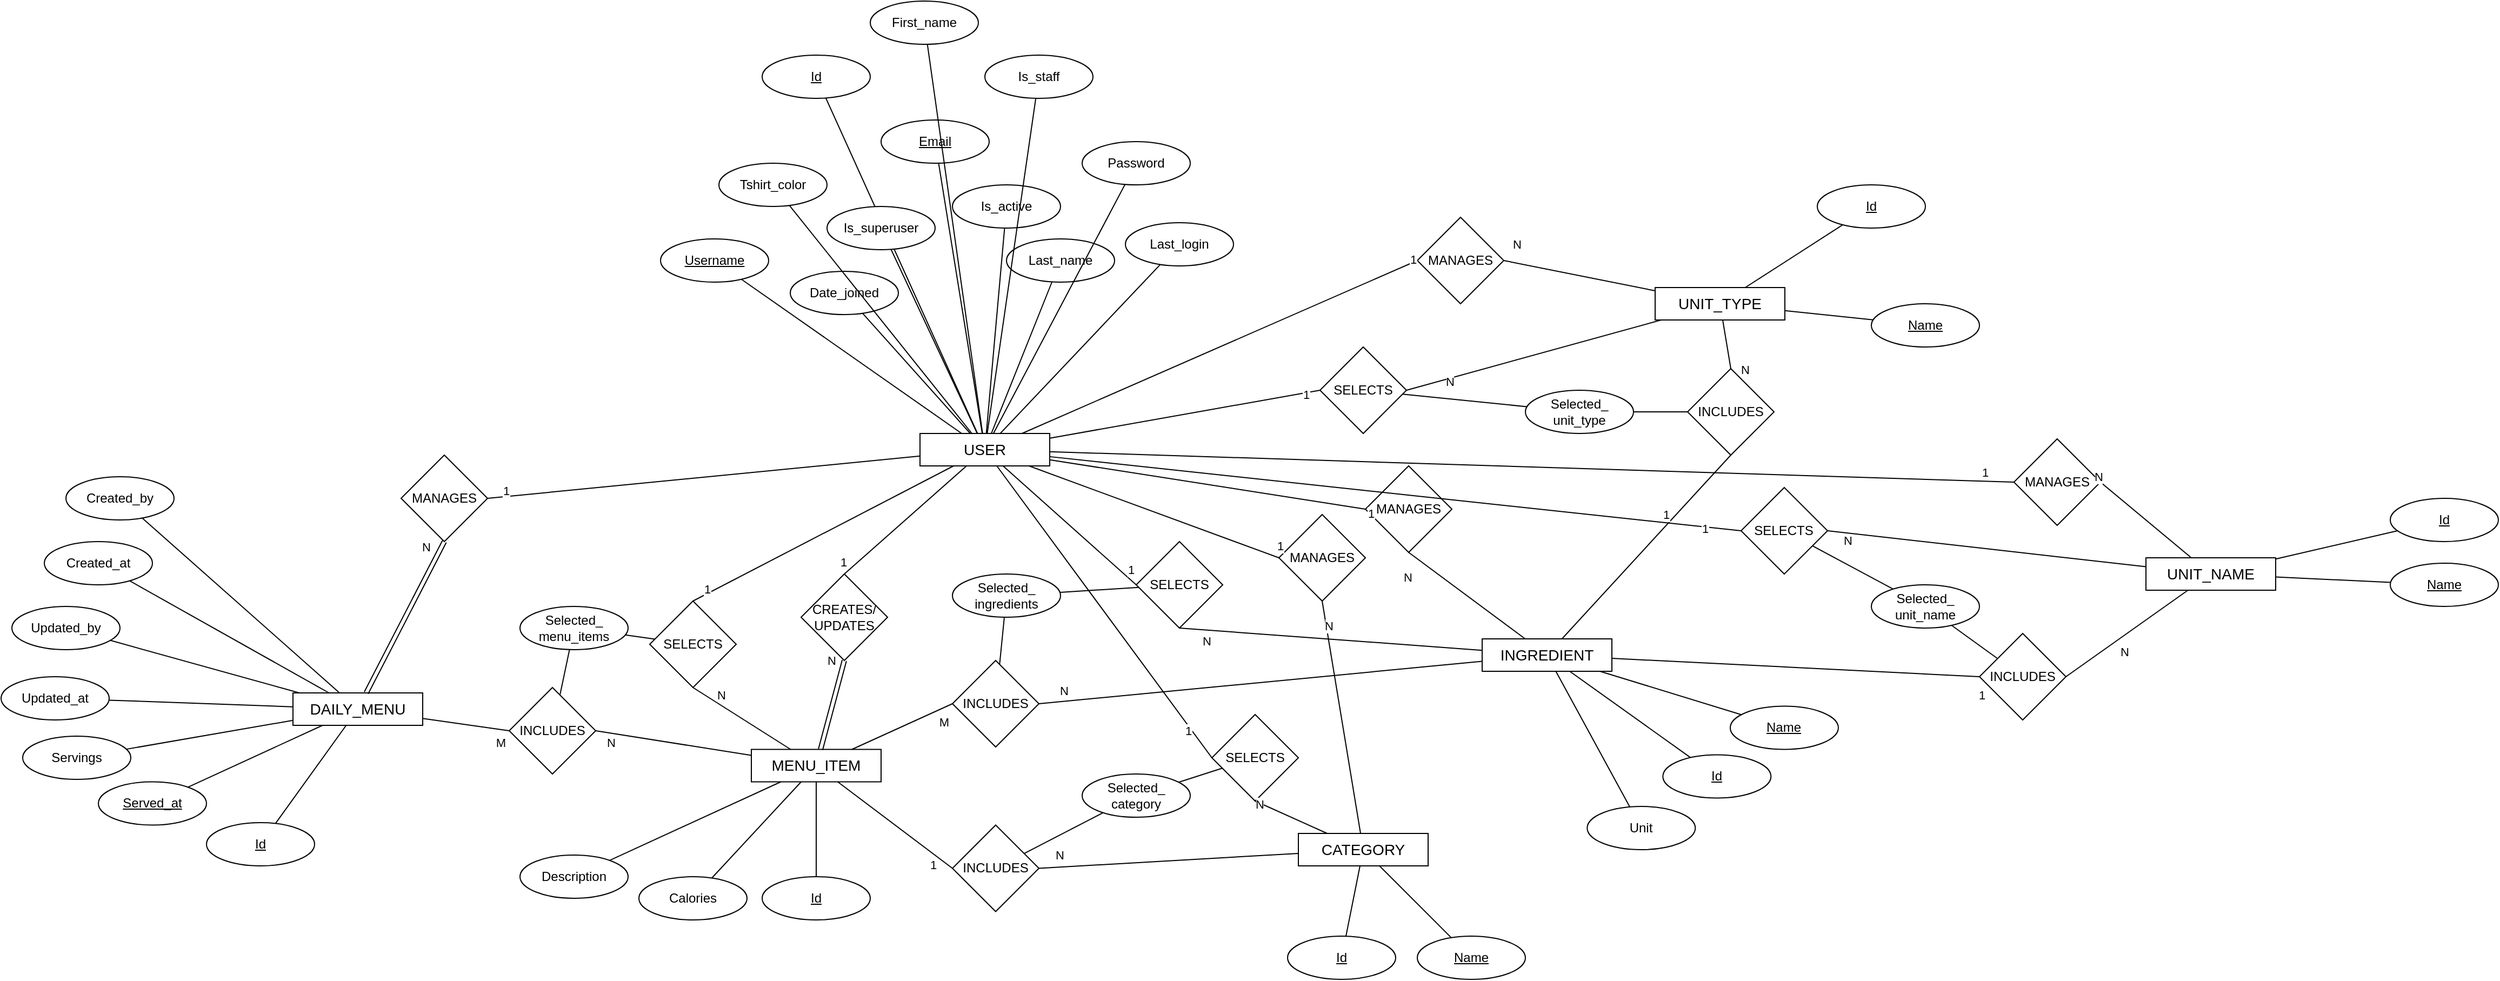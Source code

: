 <mxfile version="24.7.7">
  <diagram name="Sayfa -1" id="vkH85FuUOVafULKhIhEg">
    <mxGraphModel dx="1932" dy="1818" grid="1" gridSize="10" guides="1" tooltips="1" connect="1" arrows="1" fold="1" page="1" pageScale="1" pageWidth="827" pageHeight="1169" math="0" shadow="0">
      <root>
        <mxCell id="0" />
        <mxCell id="1" parent="0" />
        <mxCell id="K5wTqowA4LdvS_4ebITg-2" value="MENU_ITEM" style="rounded=0;whiteSpace=wrap;html=1;fontSize=14;" vertex="1" parent="1">
          <mxGeometry x="244" y="372.25" width="120" height="30" as="geometry" />
        </mxCell>
        <mxCell id="K5wTqowA4LdvS_4ebITg-4" value="DAILY_MENU" style="rounded=0;whiteSpace=wrap;html=1;fontSize=14;" vertex="1" parent="1">
          <mxGeometry x="-180" y="320" width="120" height="30" as="geometry" />
        </mxCell>
        <mxCell id="K5wTqowA4LdvS_4ebITg-7" value="USER" style="rounded=0;whiteSpace=wrap;html=1;fontSize=14;" vertex="1" parent="1">
          <mxGeometry x="400" y="80" width="120" height="30" as="geometry" />
        </mxCell>
        <mxCell id="K5wTqowA4LdvS_4ebITg-9" value="CATEGORY" style="rounded=0;whiteSpace=wrap;html=1;fontSize=14;" vertex="1" parent="1">
          <mxGeometry x="750" y="450" width="120" height="30" as="geometry" />
        </mxCell>
        <mxCell id="K5wTqowA4LdvS_4ebITg-11" value="INGREDIENT" style="rounded=0;whiteSpace=wrap;html=1;fontSize=14;" vertex="1" parent="1">
          <mxGeometry x="920" y="270" width="120" height="30" as="geometry" />
        </mxCell>
        <mxCell id="K5wTqowA4LdvS_4ebITg-13" value="&lt;u&gt;Id&lt;/u&gt;" style="ellipse;whiteSpace=wrap;html=1;" vertex="1" parent="1">
          <mxGeometry x="254" y="-270" width="100" height="40" as="geometry" />
        </mxCell>
        <mxCell id="K5wTqowA4LdvS_4ebITg-14" value="" style="endArrow=none;html=1;rounded=0;" edge="1" parent="1" source="K5wTqowA4LdvS_4ebITg-7" target="K5wTqowA4LdvS_4ebITg-13">
          <mxGeometry width="50" height="50" relative="1" as="geometry">
            <mxPoint x="530" y="60" as="sourcePoint" />
            <mxPoint x="580" y="10" as="targetPoint" />
          </mxGeometry>
        </mxCell>
        <mxCell id="K5wTqowA4LdvS_4ebITg-21" value="Is_active" style="ellipse;whiteSpace=wrap;html=1;" vertex="1" parent="1">
          <mxGeometry x="430" y="-150" width="100" height="40" as="geometry" />
        </mxCell>
        <mxCell id="K5wTqowA4LdvS_4ebITg-22" value="Is_superuser" style="ellipse;whiteSpace=wrap;html=1;" vertex="1" parent="1">
          <mxGeometry x="314" y="-130" width="100" height="40" as="geometry" />
        </mxCell>
        <mxCell id="K5wTqowA4LdvS_4ebITg-27" value="" style="endArrow=none;html=1;rounded=0;" edge="1" parent="1" source="K5wTqowA4LdvS_4ebITg-7" target="K5wTqowA4LdvS_4ebITg-19">
          <mxGeometry width="50" height="50" relative="1" as="geometry">
            <mxPoint x="590" y="80" as="sourcePoint" />
            <mxPoint x="520" y="40" as="targetPoint" />
          </mxGeometry>
        </mxCell>
        <mxCell id="K5wTqowA4LdvS_4ebITg-15" value="&lt;u&gt;Username&lt;/u&gt;" style="ellipse;whiteSpace=wrap;html=1;" vertex="1" parent="1">
          <mxGeometry x="160" y="-100" width="100" height="40" as="geometry" />
        </mxCell>
        <mxCell id="K5wTqowA4LdvS_4ebITg-16" value="&lt;u&gt;Email&lt;/u&gt;" style="ellipse;whiteSpace=wrap;html=1;" vertex="1" parent="1">
          <mxGeometry x="364" y="-210" width="100" height="40" as="geometry" />
        </mxCell>
        <mxCell id="K5wTqowA4LdvS_4ebITg-17" value="Password" style="ellipse;whiteSpace=wrap;html=1;" vertex="1" parent="1">
          <mxGeometry x="550" y="-190" width="100" height="40" as="geometry" />
        </mxCell>
        <mxCell id="K5wTqowA4LdvS_4ebITg-18" value="First_name" style="ellipse;whiteSpace=wrap;html=1;" vertex="1" parent="1">
          <mxGeometry x="354" y="-320" width="100" height="40" as="geometry" />
        </mxCell>
        <mxCell id="K5wTqowA4LdvS_4ebITg-19" value="Last_name" style="ellipse;whiteSpace=wrap;html=1;" vertex="1" parent="1">
          <mxGeometry x="480" y="-100" width="100" height="40" as="geometry" />
        </mxCell>
        <mxCell id="K5wTqowA4LdvS_4ebITg-20" value="Is_staff" style="ellipse;whiteSpace=wrap;html=1;" vertex="1" parent="1">
          <mxGeometry x="460" y="-270" width="100" height="40" as="geometry" />
        </mxCell>
        <mxCell id="K5wTqowA4LdvS_4ebITg-23" value="Last_login" style="ellipse;whiteSpace=wrap;html=1;" vertex="1" parent="1">
          <mxGeometry x="590" y="-115" width="100" height="40" as="geometry" />
        </mxCell>
        <mxCell id="K5wTqowA4LdvS_4ebITg-24" value="Date_joined" style="ellipse;whiteSpace=wrap;html=1;" vertex="1" parent="1">
          <mxGeometry x="280" y="-70" width="100" height="40" as="geometry" />
        </mxCell>
        <mxCell id="K5wTqowA4LdvS_4ebITg-25" value="Tshirt_color" style="ellipse;whiteSpace=wrap;html=1;" vertex="1" parent="1">
          <mxGeometry x="214" y="-170" width="100" height="40" as="geometry" />
        </mxCell>
        <mxCell id="K5wTqowA4LdvS_4ebITg-29" value="" style="endArrow=none;html=1;rounded=0;" edge="1" parent="1" source="K5wTqowA4LdvS_4ebITg-7" target="K5wTqowA4LdvS_4ebITg-18">
          <mxGeometry width="50" height="50" relative="1" as="geometry">
            <mxPoint x="460" y="80" as="sourcePoint" />
            <mxPoint x="330" y="30" as="targetPoint" />
          </mxGeometry>
        </mxCell>
        <mxCell id="K5wTqowA4LdvS_4ebITg-30" value="" style="endArrow=none;html=1;rounded=0;" edge="1" parent="1" source="K5wTqowA4LdvS_4ebITg-7" target="K5wTqowA4LdvS_4ebITg-24">
          <mxGeometry width="50" height="50" relative="1" as="geometry">
            <mxPoint x="530" y="60" as="sourcePoint" />
            <mxPoint x="410" y="-10" as="targetPoint" />
          </mxGeometry>
        </mxCell>
        <mxCell id="K5wTqowA4LdvS_4ebITg-31" value="" style="endArrow=none;html=1;rounded=0;" edge="1" parent="1" source="K5wTqowA4LdvS_4ebITg-7" target="K5wTqowA4LdvS_4ebITg-15">
          <mxGeometry width="50" height="50" relative="1" as="geometry">
            <mxPoint x="530" y="60" as="sourcePoint" />
            <mxPoint x="580" y="10" as="targetPoint" />
          </mxGeometry>
        </mxCell>
        <mxCell id="K5wTqowA4LdvS_4ebITg-32" value="" style="endArrow=none;html=1;rounded=0;" edge="1" parent="1" source="K5wTqowA4LdvS_4ebITg-7" target="K5wTqowA4LdvS_4ebITg-16">
          <mxGeometry width="50" height="50" relative="1" as="geometry">
            <mxPoint x="530" y="60" as="sourcePoint" />
            <mxPoint x="580" y="10" as="targetPoint" />
          </mxGeometry>
        </mxCell>
        <mxCell id="K5wTqowA4LdvS_4ebITg-33" value="" style="endArrow=none;html=1;rounded=0;" edge="1" parent="1" source="K5wTqowA4LdvS_4ebITg-7" target="K5wTqowA4LdvS_4ebITg-17">
          <mxGeometry width="50" height="50" relative="1" as="geometry">
            <mxPoint x="530" y="60" as="sourcePoint" />
            <mxPoint x="580" y="10" as="targetPoint" />
          </mxGeometry>
        </mxCell>
        <mxCell id="K5wTqowA4LdvS_4ebITg-34" value="" style="endArrow=none;html=1;rounded=0;" edge="1" parent="1" source="K5wTqowA4LdvS_4ebITg-7" target="K5wTqowA4LdvS_4ebITg-20">
          <mxGeometry width="50" height="50" relative="1" as="geometry">
            <mxPoint x="530" y="60" as="sourcePoint" />
            <mxPoint x="580" y="10" as="targetPoint" />
          </mxGeometry>
        </mxCell>
        <mxCell id="K5wTqowA4LdvS_4ebITg-35" value="" style="endArrow=none;html=1;rounded=0;" edge="1" parent="1" source="K5wTqowA4LdvS_4ebITg-7" target="K5wTqowA4LdvS_4ebITg-23">
          <mxGeometry width="50" height="50" relative="1" as="geometry">
            <mxPoint x="530" y="60" as="sourcePoint" />
            <mxPoint x="580" y="10" as="targetPoint" />
          </mxGeometry>
        </mxCell>
        <mxCell id="K5wTqowA4LdvS_4ebITg-36" value="" style="endArrow=none;html=1;rounded=0;" edge="1" parent="1" source="K5wTqowA4LdvS_4ebITg-7" target="K5wTqowA4LdvS_4ebITg-25">
          <mxGeometry width="50" height="50" relative="1" as="geometry">
            <mxPoint x="530" y="60" as="sourcePoint" />
            <mxPoint x="800" y="50" as="targetPoint" />
          </mxGeometry>
        </mxCell>
        <mxCell id="K5wTqowA4LdvS_4ebITg-37" value="" style="endArrow=none;html=1;rounded=0;" edge="1" parent="1" source="K5wTqowA4LdvS_4ebITg-7" target="K5wTqowA4LdvS_4ebITg-22">
          <mxGeometry width="50" height="50" relative="1" as="geometry">
            <mxPoint x="460" y="80" as="sourcePoint" />
            <mxPoint x="580" y="10" as="targetPoint" />
          </mxGeometry>
        </mxCell>
        <mxCell id="K5wTqowA4LdvS_4ebITg-38" value="" style="endArrow=none;html=1;rounded=0;" edge="1" parent="1" source="K5wTqowA4LdvS_4ebITg-21" target="K5wTqowA4LdvS_4ebITg-7">
          <mxGeometry width="50" height="50" relative="1" as="geometry">
            <mxPoint x="530" y="60" as="sourcePoint" />
            <mxPoint x="460" y="80" as="targetPoint" />
          </mxGeometry>
        </mxCell>
        <mxCell id="K5wTqowA4LdvS_4ebITg-48" value="&lt;u&gt;Id&lt;/u&gt;" style="ellipse;whiteSpace=wrap;html=1;" vertex="1" parent="1">
          <mxGeometry x="-260" y="440" width="100" height="40" as="geometry" />
        </mxCell>
        <mxCell id="K5wTqowA4LdvS_4ebITg-49" value="" style="endArrow=none;html=1;rounded=0;" edge="1" parent="1" source="K5wTqowA4LdvS_4ebITg-48" target="K5wTqowA4LdvS_4ebITg-4">
          <mxGeometry width="50" height="50" relative="1" as="geometry">
            <mxPoint x="100" y="190" as="sourcePoint" />
            <mxPoint x="150" y="140" as="targetPoint" />
          </mxGeometry>
        </mxCell>
        <mxCell id="K5wTqowA4LdvS_4ebITg-50" value="&lt;u&gt;Served_at&lt;/u&gt;" style="ellipse;whiteSpace=wrap;html=1;" vertex="1" parent="1">
          <mxGeometry x="-360" y="402.25" width="100" height="40" as="geometry" />
        </mxCell>
        <mxCell id="K5wTqowA4LdvS_4ebITg-51" value="Servings" style="ellipse;whiteSpace=wrap;html=1;" vertex="1" parent="1">
          <mxGeometry x="-430" y="360" width="100" height="40" as="geometry" />
        </mxCell>
        <mxCell id="K5wTqowA4LdvS_4ebITg-52" value="" style="endArrow=none;html=1;rounded=0;" edge="1" parent="1" source="K5wTqowA4LdvS_4ebITg-4" target="K5wTqowA4LdvS_4ebITg-51">
          <mxGeometry width="50" height="50" relative="1" as="geometry">
            <mxPoint x="-90" y="280" as="sourcePoint" />
            <mxPoint x="-40" y="230" as="targetPoint" />
          </mxGeometry>
        </mxCell>
        <mxCell id="K5wTqowA4LdvS_4ebITg-53" value="" style="endArrow=none;html=1;rounded=0;" edge="1" parent="1" source="K5wTqowA4LdvS_4ebITg-4" target="K5wTqowA4LdvS_4ebITg-50">
          <mxGeometry width="50" height="50" relative="1" as="geometry">
            <mxPoint x="-90" y="280" as="sourcePoint" />
            <mxPoint x="-40" y="230" as="targetPoint" />
          </mxGeometry>
        </mxCell>
        <mxCell id="K5wTqowA4LdvS_4ebITg-91" value="" style="endArrow=none;html=1;rounded=0;exitX=1;exitY=0.5;exitDx=0;exitDy=0;" edge="1" parent="1" source="K5wTqowA4LdvS_4ebITg-179" target="K5wTqowA4LdvS_4ebITg-87">
          <mxGeometry width="50" height="50" relative="1" as="geometry">
            <mxPoint x="1049.48" y="307.25" as="sourcePoint" />
            <mxPoint x="1399.48" y="-90" as="targetPoint" />
          </mxGeometry>
        </mxCell>
        <mxCell id="K5wTqowA4LdvS_4ebITg-92" value="N" style="edgeLabel;html=1;align=center;verticalAlign=middle;resizable=0;points=[];" vertex="1" connectable="0" parent="K5wTqowA4LdvS_4ebITg-91">
          <mxGeometry x="-0.684" relative="1" as="geometry">
            <mxPoint x="-10" y="-20" as="offset" />
          </mxGeometry>
        </mxCell>
        <mxCell id="K5wTqowA4LdvS_4ebITg-101" value="MANAGES" style="rhombus;whiteSpace=wrap;html=1;" vertex="1" parent="1">
          <mxGeometry x="-80" y="100" width="80" height="80" as="geometry" />
        </mxCell>
        <mxCell id="K5wTqowA4LdvS_4ebITg-102" value="" style="endArrow=none;html=1;rounded=0;exitX=1;exitY=0.5;exitDx=0;exitDy=0;" edge="1" parent="1" source="K5wTqowA4LdvS_4ebITg-101" target="K5wTqowA4LdvS_4ebITg-7">
          <mxGeometry width="50" height="50" relative="1" as="geometry">
            <mxPoint x="50" y="280" as="sourcePoint" />
            <mxPoint x="172" y="110" as="targetPoint" />
          </mxGeometry>
        </mxCell>
        <mxCell id="K5wTqowA4LdvS_4ebITg-103" value="1" style="edgeLabel;html=1;align=center;verticalAlign=middle;resizable=0;points=[];" vertex="1" connectable="0" parent="K5wTqowA4LdvS_4ebITg-102">
          <mxGeometry x="-0.87" relative="1" as="geometry">
            <mxPoint x="-9" y="-5" as="offset" />
          </mxGeometry>
        </mxCell>
        <mxCell id="K5wTqowA4LdvS_4ebITg-104" value="" style="endArrow=none;html=1;rounded=0;entryX=0.5;entryY=1;entryDx=0;entryDy=0;shape=link;" edge="1" parent="1" source="K5wTqowA4LdvS_4ebITg-4" target="K5wTqowA4LdvS_4ebITg-101">
          <mxGeometry width="50" height="50" relative="1" as="geometry">
            <mxPoint x="50" y="280" as="sourcePoint" />
            <mxPoint x="100" y="230" as="targetPoint" />
          </mxGeometry>
        </mxCell>
        <mxCell id="K5wTqowA4LdvS_4ebITg-105" value="N" style="edgeLabel;html=1;align=center;verticalAlign=middle;resizable=0;points=[];" vertex="1" connectable="0" parent="K5wTqowA4LdvS_4ebITg-104">
          <mxGeometry x="0.801" y="2" relative="1" as="geometry">
            <mxPoint x="-8" y="-8" as="offset" />
          </mxGeometry>
        </mxCell>
        <mxCell id="K5wTqowA4LdvS_4ebITg-106" value="SELECTS" style="rhombus;whiteSpace=wrap;html=1;" vertex="1" parent="1">
          <mxGeometry x="150" y="235" width="80" height="80" as="geometry" />
        </mxCell>
        <mxCell id="K5wTqowA4LdvS_4ebITg-107" value="" style="endArrow=none;html=1;rounded=0;" edge="1" parent="1" source="K5wTqowA4LdvS_4ebITg-108" target="K5wTqowA4LdvS_4ebITg-106">
          <mxGeometry width="50" height="50" relative="1" as="geometry">
            <mxPoint x="100" y="240" as="sourcePoint" />
            <mxPoint x="100" y="230" as="targetPoint" />
          </mxGeometry>
        </mxCell>
        <mxCell id="K5wTqowA4LdvS_4ebITg-108" value="Selected_&lt;div&gt;menu_items&lt;/div&gt;" style="ellipse;whiteSpace=wrap;html=1;" vertex="1" parent="1">
          <mxGeometry x="30" y="240" width="100" height="40" as="geometry" />
        </mxCell>
        <mxCell id="K5wTqowA4LdvS_4ebITg-109" value="" style="endArrow=none;html=1;rounded=0;entryX=0.5;entryY=0;entryDx=0;entryDy=0;" edge="1" parent="1" source="K5wTqowA4LdvS_4ebITg-7" target="K5wTqowA4LdvS_4ebITg-106">
          <mxGeometry width="50" height="50" relative="1" as="geometry">
            <mxPoint x="202.759" y="110" as="sourcePoint" />
            <mxPoint x="90" y="230" as="targetPoint" />
          </mxGeometry>
        </mxCell>
        <mxCell id="K5wTqowA4LdvS_4ebITg-110" value="1" style="edgeLabel;html=1;align=center;verticalAlign=middle;resizable=0;points=[];" vertex="1" connectable="0" parent="K5wTqowA4LdvS_4ebITg-109">
          <mxGeometry x="0.809" y="-1" relative="1" as="geometry">
            <mxPoint x="-10" y="2" as="offset" />
          </mxGeometry>
        </mxCell>
        <mxCell id="K5wTqowA4LdvS_4ebITg-113" value="" style="endArrow=none;html=1;rounded=0;entryX=0.5;entryY=1;entryDx=0;entryDy=0;" edge="1" parent="1" source="K5wTqowA4LdvS_4ebITg-2" target="K5wTqowA4LdvS_4ebITg-106">
          <mxGeometry width="50" height="50" relative="1" as="geometry">
            <mxPoint x="260" y="200" as="sourcePoint" />
            <mxPoint x="130" y="210" as="targetPoint" />
          </mxGeometry>
        </mxCell>
        <mxCell id="K5wTqowA4LdvS_4ebITg-129" value="N" style="edgeLabel;html=1;align=center;verticalAlign=middle;resizable=0;points=[];" vertex="1" connectable="0" parent="K5wTqowA4LdvS_4ebITg-113">
          <mxGeometry x="0.571" y="2" relative="1" as="geometry">
            <mxPoint x="7" y="-7" as="offset" />
          </mxGeometry>
        </mxCell>
        <mxCell id="K5wTqowA4LdvS_4ebITg-114" value="Created_by" style="ellipse;whiteSpace=wrap;html=1;" vertex="1" parent="1">
          <mxGeometry x="-390" y="120" width="100" height="40" as="geometry" />
        </mxCell>
        <mxCell id="K5wTqowA4LdvS_4ebITg-115" value="Updated_at" style="ellipse;whiteSpace=wrap;html=1;" vertex="1" parent="1">
          <mxGeometry x="-450" y="305" width="100" height="40" as="geometry" />
        </mxCell>
        <mxCell id="K5wTqowA4LdvS_4ebITg-116" value="Created_at" style="ellipse;whiteSpace=wrap;html=1;" vertex="1" parent="1">
          <mxGeometry x="-410" y="180" width="100" height="40" as="geometry" />
        </mxCell>
        <mxCell id="K5wTqowA4LdvS_4ebITg-117" value="Updated_by" style="ellipse;whiteSpace=wrap;html=1;" vertex="1" parent="1">
          <mxGeometry x="-440" y="240" width="100" height="40" as="geometry" />
        </mxCell>
        <mxCell id="K5wTqowA4LdvS_4ebITg-118" value="" style="endArrow=none;html=1;rounded=0;" edge="1" parent="1" source="K5wTqowA4LdvS_4ebITg-4" target="K5wTqowA4LdvS_4ebITg-114">
          <mxGeometry width="50" height="50" relative="1" as="geometry">
            <mxPoint x="70" y="250" as="sourcePoint" />
            <mxPoint x="120" y="200" as="targetPoint" />
          </mxGeometry>
        </mxCell>
        <mxCell id="K5wTqowA4LdvS_4ebITg-119" value="" style="endArrow=none;html=1;rounded=0;" edge="1" parent="1" source="K5wTqowA4LdvS_4ebITg-116" target="K5wTqowA4LdvS_4ebITg-4">
          <mxGeometry width="50" height="50" relative="1" as="geometry">
            <mxPoint x="70" y="250" as="sourcePoint" />
            <mxPoint x="120" y="200" as="targetPoint" />
          </mxGeometry>
        </mxCell>
        <mxCell id="K5wTqowA4LdvS_4ebITg-120" value="" style="endArrow=none;html=1;rounded=0;" edge="1" parent="1" source="K5wTqowA4LdvS_4ebITg-117" target="K5wTqowA4LdvS_4ebITg-4">
          <mxGeometry width="50" height="50" relative="1" as="geometry">
            <mxPoint x="70" y="250" as="sourcePoint" />
            <mxPoint x="120" y="200" as="targetPoint" />
          </mxGeometry>
        </mxCell>
        <mxCell id="K5wTqowA4LdvS_4ebITg-121" value="" style="endArrow=none;html=1;rounded=0;" edge="1" parent="1" source="K5wTqowA4LdvS_4ebITg-115" target="K5wTqowA4LdvS_4ebITg-4">
          <mxGeometry width="50" height="50" relative="1" as="geometry">
            <mxPoint x="70" y="250" as="sourcePoint" />
            <mxPoint x="120" y="200" as="targetPoint" />
          </mxGeometry>
        </mxCell>
        <mxCell id="K5wTqowA4LdvS_4ebITg-122" value="&lt;u&gt;Id&lt;/u&gt;" style="ellipse;whiteSpace=wrap;html=1;" vertex="1" parent="1">
          <mxGeometry x="254" y="490" width="100" height="40" as="geometry" />
        </mxCell>
        <mxCell id="K5wTqowA4LdvS_4ebITg-123" value="Calories" style="ellipse;whiteSpace=wrap;html=1;" vertex="1" parent="1">
          <mxGeometry x="140" y="490" width="100" height="40" as="geometry" />
        </mxCell>
        <mxCell id="K5wTqowA4LdvS_4ebITg-124" value="Description" style="ellipse;whiteSpace=wrap;html=1;" vertex="1" parent="1">
          <mxGeometry x="30" y="470" width="100" height="40" as="geometry" />
        </mxCell>
        <mxCell id="K5wTqowA4LdvS_4ebITg-125" value="" style="endArrow=none;html=1;rounded=0;" edge="1" parent="1" source="K5wTqowA4LdvS_4ebITg-2" target="K5wTqowA4LdvS_4ebITg-122">
          <mxGeometry width="50" height="50" relative="1" as="geometry">
            <mxPoint x="70" y="360" as="sourcePoint" />
            <mxPoint x="120" y="310" as="targetPoint" />
          </mxGeometry>
        </mxCell>
        <mxCell id="K5wTqowA4LdvS_4ebITg-126" value="" style="endArrow=none;html=1;rounded=0;" edge="1" parent="1" source="K5wTqowA4LdvS_4ebITg-123" target="K5wTqowA4LdvS_4ebITg-2">
          <mxGeometry width="50" height="50" relative="1" as="geometry">
            <mxPoint x="70" y="360" as="sourcePoint" />
            <mxPoint x="120" y="310" as="targetPoint" />
          </mxGeometry>
        </mxCell>
        <mxCell id="K5wTqowA4LdvS_4ebITg-127" value="" style="endArrow=none;html=1;rounded=0;" edge="1" parent="1" source="K5wTqowA4LdvS_4ebITg-124" target="K5wTqowA4LdvS_4ebITg-2">
          <mxGeometry width="50" height="50" relative="1" as="geometry">
            <mxPoint x="70" y="360" as="sourcePoint" />
            <mxPoint x="120" y="310" as="targetPoint" />
          </mxGeometry>
        </mxCell>
        <mxCell id="K5wTqowA4LdvS_4ebITg-130" value="MANAGES" style="rhombus;whiteSpace=wrap;html=1;" vertex="1" parent="1">
          <mxGeometry x="732" y="155.0" width="80" height="80" as="geometry" />
        </mxCell>
        <mxCell id="K5wTqowA4LdvS_4ebITg-131" value="" style="endArrow=none;html=1;rounded=0;exitX=0;exitY=0.5;exitDx=0;exitDy=0;" edge="1" parent="1" source="K5wTqowA4LdvS_4ebITg-130" target="K5wTqowA4LdvS_4ebITg-7">
          <mxGeometry width="50" height="50" relative="1" as="geometry">
            <mxPoint x="580" y="250" as="sourcePoint" />
            <mxPoint x="630" y="200" as="targetPoint" />
          </mxGeometry>
        </mxCell>
        <mxCell id="K5wTqowA4LdvS_4ebITg-132" value="1" style="edgeLabel;html=1;align=center;verticalAlign=middle;resizable=0;points=[];" vertex="1" connectable="0" parent="K5wTqowA4LdvS_4ebITg-131">
          <mxGeometry x="-0.749" relative="1" as="geometry">
            <mxPoint x="30" y="-1" as="offset" />
          </mxGeometry>
        </mxCell>
        <mxCell id="K5wTqowA4LdvS_4ebITg-133" value="" style="endArrow=none;html=1;rounded=0;entryX=0.5;entryY=1;entryDx=0;entryDy=0;" edge="1" parent="1" source="K5wTqowA4LdvS_4ebITg-9" target="K5wTqowA4LdvS_4ebITg-130">
          <mxGeometry width="50" height="50" relative="1" as="geometry">
            <mxPoint x="978" y="343.42" as="sourcePoint" />
            <mxPoint x="1028" y="293.42" as="targetPoint" />
          </mxGeometry>
        </mxCell>
        <mxCell id="K5wTqowA4LdvS_4ebITg-148" value="N" style="edgeLabel;html=1;align=center;verticalAlign=middle;resizable=0;points=[];" vertex="1" connectable="0" parent="K5wTqowA4LdvS_4ebITg-133">
          <mxGeometry x="0.71" y="-1" relative="1" as="geometry">
            <mxPoint y="-8" as="offset" />
          </mxGeometry>
        </mxCell>
        <mxCell id="K5wTqowA4LdvS_4ebITg-134" value="&lt;u&gt;Name&lt;/u&gt;" style="ellipse;whiteSpace=wrap;html=1;" vertex="1" parent="1">
          <mxGeometry x="860" y="545" width="100" height="40" as="geometry" />
        </mxCell>
        <mxCell id="K5wTqowA4LdvS_4ebITg-136" value="&lt;u&gt;Id&lt;/u&gt;" style="ellipse;whiteSpace=wrap;html=1;" vertex="1" parent="1">
          <mxGeometry x="740" y="545" width="100" height="40" as="geometry" />
        </mxCell>
        <mxCell id="K5wTqowA4LdvS_4ebITg-137" value="" style="endArrow=none;html=1;rounded=0;" edge="1" parent="1" source="K5wTqowA4LdvS_4ebITg-9" target="K5wTqowA4LdvS_4ebITg-134">
          <mxGeometry width="50" height="50" relative="1" as="geometry">
            <mxPoint x="1158" y="273.42" as="sourcePoint" />
            <mxPoint x="1208" y="223.42" as="targetPoint" />
          </mxGeometry>
        </mxCell>
        <mxCell id="K5wTqowA4LdvS_4ebITg-138" value="" style="endArrow=none;html=1;rounded=0;" edge="1" parent="1" source="K5wTqowA4LdvS_4ebITg-9" target="K5wTqowA4LdvS_4ebITg-136">
          <mxGeometry width="50" height="50" relative="1" as="geometry">
            <mxPoint x="1110" y="323.42" as="sourcePoint" />
            <mxPoint x="1205" y="278.42" as="targetPoint" />
          </mxGeometry>
        </mxCell>
        <mxCell id="K5wTqowA4LdvS_4ebITg-139" value="&lt;u&gt;Name&lt;/u&gt;" style="ellipse;whiteSpace=wrap;html=1;" vertex="1" parent="1">
          <mxGeometry x="1280" y="-40" width="100" height="40" as="geometry" />
        </mxCell>
        <mxCell id="K5wTqowA4LdvS_4ebITg-140" value="&lt;u&gt;Id&lt;/u&gt;" style="ellipse;whiteSpace=wrap;html=1;" vertex="1" parent="1">
          <mxGeometry x="1230" y="-150" width="100" height="40" as="geometry" />
        </mxCell>
        <mxCell id="K5wTqowA4LdvS_4ebITg-141" value="" style="endArrow=none;html=1;rounded=0;" edge="1" parent="1" source="K5wTqowA4LdvS_4ebITg-87" target="K5wTqowA4LdvS_4ebITg-139">
          <mxGeometry width="50" height="50" relative="1" as="geometry">
            <mxPoint x="1049.48" y="200" as="sourcePoint" />
            <mxPoint x="1099.48" y="150" as="targetPoint" />
          </mxGeometry>
        </mxCell>
        <mxCell id="K5wTqowA4LdvS_4ebITg-142" value="" style="endArrow=none;html=1;rounded=0;" edge="1" parent="1" source="K5wTqowA4LdvS_4ebITg-87" target="K5wTqowA4LdvS_4ebITg-140">
          <mxGeometry width="50" height="50" relative="1" as="geometry">
            <mxPoint x="1237.48" y="280" as="sourcePoint" />
            <mxPoint x="1307.48" y="245" as="targetPoint" />
          </mxGeometry>
        </mxCell>
        <mxCell id="K5wTqowA4LdvS_4ebITg-143" value="MANAGES" style="rhombus;whiteSpace=wrap;html=1;" vertex="1" parent="1">
          <mxGeometry x="812" y="110" width="80" height="80" as="geometry" />
        </mxCell>
        <mxCell id="K5wTqowA4LdvS_4ebITg-144" value="" style="endArrow=none;html=1;rounded=0;exitX=0;exitY=0.5;exitDx=0;exitDy=0;" edge="1" parent="1" source="K5wTqowA4LdvS_4ebITg-143" target="K5wTqowA4LdvS_4ebITg-7">
          <mxGeometry width="50" height="50" relative="1" as="geometry">
            <mxPoint x="527" y="320" as="sourcePoint" />
            <mxPoint x="467" y="180" as="targetPoint" />
          </mxGeometry>
        </mxCell>
        <mxCell id="K5wTqowA4LdvS_4ebITg-145" value="1" style="edgeLabel;html=1;align=center;verticalAlign=middle;resizable=0;points=[];" vertex="1" connectable="0" parent="K5wTqowA4LdvS_4ebITg-144">
          <mxGeometry x="-0.749" relative="1" as="geometry">
            <mxPoint x="41" y="9" as="offset" />
          </mxGeometry>
        </mxCell>
        <mxCell id="K5wTqowA4LdvS_4ebITg-146" value="" style="endArrow=none;html=1;rounded=0;entryX=0.5;entryY=1;entryDx=0;entryDy=0;" edge="1" parent="1" target="K5wTqowA4LdvS_4ebITg-143" source="K5wTqowA4LdvS_4ebITg-11">
          <mxGeometry width="50" height="50" relative="1" as="geometry">
            <mxPoint x="853" y="270" as="sourcePoint" />
            <mxPoint x="857" y="250" as="targetPoint" />
          </mxGeometry>
        </mxCell>
        <mxCell id="K5wTqowA4LdvS_4ebITg-149" value="N" style="edgeLabel;html=1;align=center;verticalAlign=middle;resizable=0;points=[];" vertex="1" connectable="0" parent="K5wTqowA4LdvS_4ebITg-146">
          <mxGeometry x="0.751" y="-4" relative="1" as="geometry">
            <mxPoint x="-17" y="16" as="offset" />
          </mxGeometry>
        </mxCell>
        <mxCell id="K5wTqowA4LdvS_4ebITg-150" value="CREATES/&lt;div&gt;UPDATES&lt;/div&gt;" style="rhombus;whiteSpace=wrap;html=1;" vertex="1" parent="1">
          <mxGeometry x="290" y="210" width="80" height="80" as="geometry" />
        </mxCell>
        <mxCell id="K5wTqowA4LdvS_4ebITg-151" value="" style="endArrow=none;html=1;rounded=0;exitX=0.5;exitY=0;exitDx=0;exitDy=0;" edge="1" parent="1" source="K5wTqowA4LdvS_4ebITg-150" target="K5wTqowA4LdvS_4ebITg-7">
          <mxGeometry width="50" height="50" relative="1" as="geometry">
            <mxPoint x="652.5" y="385" as="sourcePoint" />
            <mxPoint x="774.5" y="215" as="targetPoint" />
          </mxGeometry>
        </mxCell>
        <mxCell id="K5wTqowA4LdvS_4ebITg-152" value="1" style="edgeLabel;html=1;align=center;verticalAlign=middle;resizable=0;points=[];" vertex="1" connectable="0" parent="K5wTqowA4LdvS_4ebITg-151">
          <mxGeometry x="-0.87" relative="1" as="geometry">
            <mxPoint x="-9" y="-5" as="offset" />
          </mxGeometry>
        </mxCell>
        <mxCell id="K5wTqowA4LdvS_4ebITg-153" value="" style="endArrow=none;html=1;rounded=0;entryX=0.5;entryY=1;entryDx=0;entryDy=0;shape=link;" edge="1" parent="1" target="K5wTqowA4LdvS_4ebITg-150" source="K5wTqowA4LdvS_4ebITg-2">
          <mxGeometry width="50" height="50" relative="1" as="geometry">
            <mxPoint x="494.5" y="425" as="sourcePoint" />
            <mxPoint x="702.5" y="335" as="targetPoint" />
          </mxGeometry>
        </mxCell>
        <mxCell id="K5wTqowA4LdvS_4ebITg-154" value="N" style="edgeLabel;html=1;align=center;verticalAlign=middle;resizable=0;points=[];" vertex="1" connectable="0" parent="K5wTqowA4LdvS_4ebITg-153">
          <mxGeometry x="0.801" y="2" relative="1" as="geometry">
            <mxPoint x="-8" y="-8" as="offset" />
          </mxGeometry>
        </mxCell>
        <mxCell id="K5wTqowA4LdvS_4ebITg-155" value="SELECTS" style="rhombus;whiteSpace=wrap;html=1;" vertex="1" parent="1">
          <mxGeometry x="670" y="340" width="80" height="80" as="geometry" />
        </mxCell>
        <mxCell id="K5wTqowA4LdvS_4ebITg-156" value="" style="endArrow=none;html=1;rounded=0;" edge="1" parent="1" source="K5wTqowA4LdvS_4ebITg-157" target="K5wTqowA4LdvS_4ebITg-155">
          <mxGeometry width="50" height="50" relative="1" as="geometry">
            <mxPoint x="702.5" y="345" as="sourcePoint" />
            <mxPoint x="702.5" y="335" as="targetPoint" />
          </mxGeometry>
        </mxCell>
        <mxCell id="K5wTqowA4LdvS_4ebITg-157" value="Selected_&lt;div&gt;category&lt;/div&gt;" style="ellipse;whiteSpace=wrap;html=1;" vertex="1" parent="1">
          <mxGeometry x="550" y="395" width="100" height="40" as="geometry" />
        </mxCell>
        <mxCell id="K5wTqowA4LdvS_4ebITg-158" value="" style="endArrow=none;html=1;rounded=0;entryX=0.5;entryY=1;entryDx=0;entryDy=0;" edge="1" parent="1" target="K5wTqowA4LdvS_4ebITg-155" source="K5wTqowA4LdvS_4ebITg-9">
          <mxGeometry width="50" height="50" relative="1" as="geometry">
            <mxPoint x="670" y="270" as="sourcePoint" />
            <mxPoint x="692.5" y="335" as="targetPoint" />
          </mxGeometry>
        </mxCell>
        <mxCell id="K5wTqowA4LdvS_4ebITg-188" value="&lt;div&gt;N&lt;br&gt;&lt;/div&gt;" style="edgeLabel;html=1;align=center;verticalAlign=middle;resizable=0;points=[];" vertex="1" connectable="0" parent="K5wTqowA4LdvS_4ebITg-158">
          <mxGeometry x="0.876" y="2" relative="1" as="geometry">
            <mxPoint y="-1" as="offset" />
          </mxGeometry>
        </mxCell>
        <mxCell id="K5wTqowA4LdvS_4ebITg-162" value="" style="endArrow=none;html=1;rounded=0;exitX=0;exitY=0.5;exitDx=0;exitDy=0;" edge="1" parent="1" source="K5wTqowA4LdvS_4ebITg-155" target="K5wTqowA4LdvS_4ebITg-7">
          <mxGeometry width="50" height="50" relative="1" as="geometry">
            <mxPoint x="470" y="270" as="sourcePoint" />
            <mxPoint x="520" y="220" as="targetPoint" />
          </mxGeometry>
        </mxCell>
        <mxCell id="K5wTqowA4LdvS_4ebITg-163" value="1" style="edgeLabel;html=1;align=center;verticalAlign=middle;resizable=0;points=[];" vertex="1" connectable="0" parent="K5wTqowA4LdvS_4ebITg-162">
          <mxGeometry x="-0.8" y="3" relative="1" as="geometry">
            <mxPoint as="offset" />
          </mxGeometry>
        </mxCell>
        <mxCell id="K5wTqowA4LdvS_4ebITg-164" value="&lt;u&gt;Name&lt;/u&gt;" style="ellipse;whiteSpace=wrap;html=1;" vertex="1" parent="1">
          <mxGeometry x="1149.48" y="332.25" width="100" height="40" as="geometry" />
        </mxCell>
        <mxCell id="K5wTqowA4LdvS_4ebITg-165" value="&lt;u&gt;Id&lt;/u&gt;" style="ellipse;whiteSpace=wrap;html=1;" vertex="1" parent="1">
          <mxGeometry x="1087.16" y="377.25" width="100" height="40" as="geometry" />
        </mxCell>
        <mxCell id="K5wTqowA4LdvS_4ebITg-166" value="Unit" style="ellipse;whiteSpace=wrap;html=1;" vertex="1" parent="1">
          <mxGeometry x="1017.16" y="425" width="100" height="40" as="geometry" />
        </mxCell>
        <mxCell id="K5wTqowA4LdvS_4ebITg-167" value="" style="endArrow=none;html=1;rounded=0;" edge="1" parent="1" source="K5wTqowA4LdvS_4ebITg-164" target="K5wTqowA4LdvS_4ebITg-11">
          <mxGeometry width="50" height="50" relative="1" as="geometry">
            <mxPoint x="587.16" y="355" as="sourcePoint" />
            <mxPoint x="1037.16" y="332.5" as="targetPoint" />
          </mxGeometry>
        </mxCell>
        <mxCell id="K5wTqowA4LdvS_4ebITg-168" value="" style="endArrow=none;html=1;rounded=0;" edge="1" parent="1" source="K5wTqowA4LdvS_4ebITg-165" target="K5wTqowA4LdvS_4ebITg-11">
          <mxGeometry width="50" height="50" relative="1" as="geometry">
            <mxPoint x="1108.16" y="299" as="sourcePoint" />
            <mxPoint x="1012.848" y="345" as="targetPoint" />
          </mxGeometry>
        </mxCell>
        <mxCell id="K5wTqowA4LdvS_4ebITg-169" value="" style="endArrow=none;html=1;rounded=0;fontStyle=1" edge="1" parent="1" source="K5wTqowA4LdvS_4ebITg-166" target="K5wTqowA4LdvS_4ebITg-11">
          <mxGeometry width="50" height="50" relative="1" as="geometry">
            <mxPoint x="1121" y="264" as="sourcePoint" />
            <mxPoint x="1047" y="295" as="targetPoint" />
          </mxGeometry>
        </mxCell>
        <mxCell id="K5wTqowA4LdvS_4ebITg-87" value="UNIT_TYPE" style="rounded=0;whiteSpace=wrap;html=1;fontSize=14;" vertex="1" parent="1">
          <mxGeometry x="1080" y="-55" width="120" height="30" as="geometry" />
        </mxCell>
        <mxCell id="K5wTqowA4LdvS_4ebITg-170" value="INCLUDES" style="rhombus;whiteSpace=wrap;html=1;" vertex="1" parent="1">
          <mxGeometry x="20" y="315" width="80" height="80" as="geometry" />
        </mxCell>
        <mxCell id="K5wTqowA4LdvS_4ebITg-171" value="" style="endArrow=none;html=1;rounded=0;entryX=0;entryY=0.5;entryDx=0;entryDy=0;" edge="1" parent="1" source="K5wTqowA4LdvS_4ebITg-4" target="K5wTqowA4LdvS_4ebITg-170">
          <mxGeometry width="50" height="50" relative="1" as="geometry">
            <mxPoint x="300" y="420" as="sourcePoint" />
            <mxPoint x="350" y="370" as="targetPoint" />
          </mxGeometry>
        </mxCell>
        <mxCell id="K5wTqowA4LdvS_4ebITg-172" value="M" style="edgeLabel;html=1;align=center;verticalAlign=middle;resizable=0;points=[];" vertex="1" connectable="0" parent="K5wTqowA4LdvS_4ebITg-171">
          <mxGeometry x="0.804" y="-2" relative="1" as="geometry">
            <mxPoint y="10" as="offset" />
          </mxGeometry>
        </mxCell>
        <mxCell id="K5wTqowA4LdvS_4ebITg-173" value="" style="endArrow=none;html=1;rounded=0;exitX=1;exitY=0.5;exitDx=0;exitDy=0;" edge="1" parent="1" source="K5wTqowA4LdvS_4ebITg-170" target="K5wTqowA4LdvS_4ebITg-2">
          <mxGeometry width="50" height="50" relative="1" as="geometry">
            <mxPoint x="180" y="360" as="sourcePoint" />
            <mxPoint x="230" y="310" as="targetPoint" />
          </mxGeometry>
        </mxCell>
        <mxCell id="K5wTqowA4LdvS_4ebITg-174" value="N" style="edgeLabel;html=1;align=center;verticalAlign=middle;resizable=0;points=[];" vertex="1" connectable="0" parent="K5wTqowA4LdvS_4ebITg-173">
          <mxGeometry x="-0.818" y="1" relative="1" as="geometry">
            <mxPoint y="10" as="offset" />
          </mxGeometry>
        </mxCell>
        <mxCell id="K5wTqowA4LdvS_4ebITg-175" value="" style="endArrow=none;html=1;rounded=0;" edge="1" parent="1" source="K5wTqowA4LdvS_4ebITg-170" target="K5wTqowA4LdvS_4ebITg-108">
          <mxGeometry width="50" height="50" relative="1" as="geometry">
            <mxPoint x="240" y="370" as="sourcePoint" />
            <mxPoint x="290" y="320" as="targetPoint" />
          </mxGeometry>
        </mxCell>
        <mxCell id="K5wTqowA4LdvS_4ebITg-177" value="" style="endArrow=none;html=1;rounded=0;entryX=0;entryY=0.5;entryDx=0;entryDy=0;" edge="1" parent="1" source="K5wTqowA4LdvS_4ebITg-2" target="K5wTqowA4LdvS_4ebITg-200">
          <mxGeometry width="50" height="50" relative="1" as="geometry">
            <mxPoint x="400" y="400" as="sourcePoint" />
            <mxPoint x="510" y="470" as="targetPoint" />
          </mxGeometry>
        </mxCell>
        <mxCell id="K5wTqowA4LdvS_4ebITg-203" value="1" style="edgeLabel;html=1;align=center;verticalAlign=middle;resizable=0;points=[];" vertex="1" connectable="0" parent="K5wTqowA4LdvS_4ebITg-177">
          <mxGeometry x="0.649" y="-1" relative="1" as="geometry">
            <mxPoint x="1" y="10" as="offset" />
          </mxGeometry>
        </mxCell>
        <mxCell id="K5wTqowA4LdvS_4ebITg-179" value="MANAGES" style="rhombus;whiteSpace=wrap;html=1;" vertex="1" parent="1">
          <mxGeometry x="860" y="-120" width="80" height="80" as="geometry" />
        </mxCell>
        <mxCell id="K5wTqowA4LdvS_4ebITg-181" value="" style="endArrow=none;html=1;rounded=0;entryX=0;entryY=0.5;entryDx=0;entryDy=0;" edge="1" parent="1" source="K5wTqowA4LdvS_4ebITg-7" target="K5wTqowA4LdvS_4ebITg-179">
          <mxGeometry width="50" height="50" relative="1" as="geometry">
            <mxPoint x="740" y="230" as="sourcePoint" />
            <mxPoint x="790" y="180" as="targetPoint" />
          </mxGeometry>
        </mxCell>
        <mxCell id="K5wTqowA4LdvS_4ebITg-182" value="1" style="edgeLabel;html=1;align=center;verticalAlign=middle;resizable=0;points=[];" vertex="1" connectable="0" parent="K5wTqowA4LdvS_4ebITg-181">
          <mxGeometry x="0.918" y="-2" relative="1" as="geometry">
            <mxPoint x="10" y="-10" as="offset" />
          </mxGeometry>
        </mxCell>
        <mxCell id="K5wTqowA4LdvS_4ebITg-183" value="INCLUDES" style="rhombus;whiteSpace=wrap;html=1;" vertex="1" parent="1">
          <mxGeometry x="1110" y="20" width="80" height="80" as="geometry" />
        </mxCell>
        <mxCell id="K5wTqowA4LdvS_4ebITg-184" value="" style="endArrow=none;html=1;rounded=0;exitX=0.5;exitY=1;exitDx=0;exitDy=0;" edge="1" parent="1" source="K5wTqowA4LdvS_4ebITg-183" target="K5wTqowA4LdvS_4ebITg-11">
          <mxGeometry width="50" height="50" relative="1" as="geometry">
            <mxPoint x="870" y="230" as="sourcePoint" />
            <mxPoint x="920" y="180" as="targetPoint" />
          </mxGeometry>
        </mxCell>
        <mxCell id="K5wTqowA4LdvS_4ebITg-187" value="1" style="edgeLabel;html=1;align=center;verticalAlign=middle;resizable=0;points=[];" vertex="1" connectable="0" parent="K5wTqowA4LdvS_4ebITg-184">
          <mxGeometry x="-0.482" y="1" relative="1" as="geometry">
            <mxPoint x="-20" y="10" as="offset" />
          </mxGeometry>
        </mxCell>
        <mxCell id="K5wTqowA4LdvS_4ebITg-185" value="" style="endArrow=none;html=1;rounded=0;entryX=0.5;entryY=0;entryDx=0;entryDy=0;" edge="1" parent="1" source="K5wTqowA4LdvS_4ebITg-87" target="K5wTqowA4LdvS_4ebITg-183">
          <mxGeometry width="50" height="50" relative="1" as="geometry">
            <mxPoint x="919.48" y="100" as="sourcePoint" />
            <mxPoint x="969.48" y="50" as="targetPoint" />
          </mxGeometry>
        </mxCell>
        <mxCell id="K5wTqowA4LdvS_4ebITg-186" value="N" style="edgeLabel;html=1;align=center;verticalAlign=middle;resizable=0;points=[];" vertex="1" connectable="0" parent="K5wTqowA4LdvS_4ebITg-185">
          <mxGeometry x="0.621" y="3" relative="1" as="geometry">
            <mxPoint x="11" y="10" as="offset" />
          </mxGeometry>
        </mxCell>
        <mxCell id="K5wTqowA4LdvS_4ebITg-189" value="SELECTS" style="rhombus;whiteSpace=wrap;html=1;" vertex="1" parent="1">
          <mxGeometry x="770" width="80" height="80" as="geometry" />
        </mxCell>
        <mxCell id="K5wTqowA4LdvS_4ebITg-190" value="" style="endArrow=none;html=1;rounded=0;" edge="1" parent="1" source="K5wTqowA4LdvS_4ebITg-191" target="K5wTqowA4LdvS_4ebITg-189">
          <mxGeometry width="50" height="50" relative="1" as="geometry">
            <mxPoint x="1456.98" y="260" as="sourcePoint" />
            <mxPoint x="1456.98" y="250" as="targetPoint" />
          </mxGeometry>
        </mxCell>
        <mxCell id="K5wTqowA4LdvS_4ebITg-191" value="Selected_&lt;div&gt;unit_type&lt;/div&gt;" style="ellipse;whiteSpace=wrap;html=1;" vertex="1" parent="1">
          <mxGeometry x="960" y="40" width="100" height="40" as="geometry" />
        </mxCell>
        <mxCell id="K5wTqowA4LdvS_4ebITg-192" value="" style="endArrow=none;html=1;rounded=0;" edge="1" parent="1" source="K5wTqowA4LdvS_4ebITg-191" target="K5wTqowA4LdvS_4ebITg-183">
          <mxGeometry width="50" height="50" relative="1" as="geometry">
            <mxPoint x="939.48" y="140" as="sourcePoint" />
            <mxPoint x="989.48" y="90" as="targetPoint" />
          </mxGeometry>
        </mxCell>
        <mxCell id="K5wTqowA4LdvS_4ebITg-196" value="" style="endArrow=none;html=1;rounded=0;exitX=0;exitY=0.5;exitDx=0;exitDy=0;" edge="1" parent="1" source="K5wTqowA4LdvS_4ebITg-189" target="K5wTqowA4LdvS_4ebITg-7">
          <mxGeometry width="50" height="50" relative="1" as="geometry">
            <mxPoint x="890" y="270" as="sourcePoint" />
            <mxPoint x="940" y="220" as="targetPoint" />
          </mxGeometry>
        </mxCell>
        <mxCell id="K5wTqowA4LdvS_4ebITg-198" value="1" style="edgeLabel;html=1;align=center;verticalAlign=middle;resizable=0;points=[];" vertex="1" connectable="0" parent="K5wTqowA4LdvS_4ebITg-196">
          <mxGeometry x="-0.895" y="1" relative="1" as="geometry">
            <mxPoint as="offset" />
          </mxGeometry>
        </mxCell>
        <mxCell id="K5wTqowA4LdvS_4ebITg-197" value="" style="endArrow=none;html=1;rounded=0;entryX=1;entryY=0.5;entryDx=0;entryDy=0;" edge="1" parent="1" source="K5wTqowA4LdvS_4ebITg-87" target="K5wTqowA4LdvS_4ebITg-189">
          <mxGeometry width="50" height="50" relative="1" as="geometry">
            <mxPoint x="939.48" y="140" as="sourcePoint" />
            <mxPoint x="989.48" y="90" as="targetPoint" />
          </mxGeometry>
        </mxCell>
        <mxCell id="K5wTqowA4LdvS_4ebITg-199" value="N" style="edgeLabel;html=1;align=center;verticalAlign=middle;resizable=0;points=[];" vertex="1" connectable="0" parent="K5wTqowA4LdvS_4ebITg-197">
          <mxGeometry x="0.668" y="3" relative="1" as="geometry">
            <mxPoint as="offset" />
          </mxGeometry>
        </mxCell>
        <mxCell id="K5wTqowA4LdvS_4ebITg-200" value="INCLUDES" style="rhombus;whiteSpace=wrap;html=1;" vertex="1" parent="1">
          <mxGeometry x="430" y="442.25" width="80" height="80" as="geometry" />
        </mxCell>
        <mxCell id="K5wTqowA4LdvS_4ebITg-201" value="INCLUDES" style="rhombus;whiteSpace=wrap;html=1;" vertex="1" parent="1">
          <mxGeometry x="430" y="290" width="80" height="80" as="geometry" />
        </mxCell>
        <mxCell id="K5wTqowA4LdvS_4ebITg-202" value="" style="endArrow=none;html=1;rounded=0;entryX=0;entryY=0.5;entryDx=0;entryDy=0;" edge="1" parent="1" source="K5wTqowA4LdvS_4ebITg-2" target="K5wTqowA4LdvS_4ebITg-201">
          <mxGeometry width="50" height="50" relative="1" as="geometry">
            <mxPoint x="320" y="400" as="sourcePoint" />
            <mxPoint x="370" y="350" as="targetPoint" />
          </mxGeometry>
        </mxCell>
        <mxCell id="K5wTqowA4LdvS_4ebITg-204" value="M" style="edgeLabel;html=1;align=center;verticalAlign=middle;resizable=0;points=[];" vertex="1" connectable="0" parent="K5wTqowA4LdvS_4ebITg-202">
          <mxGeometry x="0.799" y="-3" relative="1" as="geometry">
            <mxPoint y="10" as="offset" />
          </mxGeometry>
        </mxCell>
        <mxCell id="K5wTqowA4LdvS_4ebITg-205" value="" style="endArrow=none;html=1;rounded=0;entryX=1;entryY=0.5;entryDx=0;entryDy=0;" edge="1" parent="1" source="K5wTqowA4LdvS_4ebITg-9" target="K5wTqowA4LdvS_4ebITg-200">
          <mxGeometry width="50" height="50" relative="1" as="geometry">
            <mxPoint x="400" y="470" as="sourcePoint" />
            <mxPoint x="450" y="420" as="targetPoint" />
          </mxGeometry>
        </mxCell>
        <mxCell id="K5wTqowA4LdvS_4ebITg-206" value="N" style="edgeLabel;html=1;align=center;verticalAlign=middle;resizable=0;points=[];" vertex="1" connectable="0" parent="K5wTqowA4LdvS_4ebITg-205">
          <mxGeometry x="0.843" y="-1" relative="1" as="geometry">
            <mxPoint y="-10" as="offset" />
          </mxGeometry>
        </mxCell>
        <mxCell id="K5wTqowA4LdvS_4ebITg-207" value="" style="endArrow=none;html=1;rounded=0;" edge="1" parent="1" source="K5wTqowA4LdvS_4ebITg-200" target="K5wTqowA4LdvS_4ebITg-157">
          <mxGeometry width="50" height="50" relative="1" as="geometry">
            <mxPoint x="400" y="470" as="sourcePoint" />
            <mxPoint x="450" y="420" as="targetPoint" />
          </mxGeometry>
        </mxCell>
        <mxCell id="K5wTqowA4LdvS_4ebITg-208" value="" style="endArrow=none;html=1;rounded=0;exitX=1;exitY=0.5;exitDx=0;exitDy=0;" edge="1" parent="1" source="K5wTqowA4LdvS_4ebITg-201" target="K5wTqowA4LdvS_4ebITg-11">
          <mxGeometry width="50" height="50" relative="1" as="geometry">
            <mxPoint x="710" y="380" as="sourcePoint" />
            <mxPoint x="590" y="320" as="targetPoint" />
          </mxGeometry>
        </mxCell>
        <mxCell id="K5wTqowA4LdvS_4ebITg-209" value="N" style="edgeLabel;html=1;align=center;verticalAlign=middle;resizable=0;points=[];" vertex="1" connectable="0" parent="K5wTqowA4LdvS_4ebITg-208">
          <mxGeometry x="-0.885" relative="1" as="geometry">
            <mxPoint x="-1" y="-10" as="offset" />
          </mxGeometry>
        </mxCell>
        <mxCell id="K5wTqowA4LdvS_4ebITg-210" value="SELECTS" style="rhombus;whiteSpace=wrap;html=1;" vertex="1" parent="1">
          <mxGeometry x="600" y="180" width="80" height="80" as="geometry" />
        </mxCell>
        <mxCell id="K5wTqowA4LdvS_4ebITg-211" value="" style="endArrow=none;html=1;rounded=0;" edge="1" parent="1" source="K5wTqowA4LdvS_4ebITg-212" target="K5wTqowA4LdvS_4ebITg-210">
          <mxGeometry width="50" height="50" relative="1" as="geometry">
            <mxPoint x="672.5" y="175" as="sourcePoint" />
            <mxPoint x="672.5" y="165" as="targetPoint" />
          </mxGeometry>
        </mxCell>
        <mxCell id="K5wTqowA4LdvS_4ebITg-212" value="Selected_&lt;div&gt;ingredients&lt;/div&gt;" style="ellipse;whiteSpace=wrap;html=1;" vertex="1" parent="1">
          <mxGeometry x="430" y="210" width="100" height="40" as="geometry" />
        </mxCell>
        <mxCell id="K5wTqowA4LdvS_4ebITg-213" value="" style="endArrow=none;html=1;rounded=0;" edge="1" parent="1" source="K5wTqowA4LdvS_4ebITg-201" target="K5wTqowA4LdvS_4ebITg-212">
          <mxGeometry width="50" height="50" relative="1" as="geometry">
            <mxPoint x="560" y="330" as="sourcePoint" />
            <mxPoint x="610" y="280" as="targetPoint" />
          </mxGeometry>
        </mxCell>
        <mxCell id="K5wTqowA4LdvS_4ebITg-214" value="" style="endArrow=none;html=1;rounded=0;exitX=0;exitY=0.5;exitDx=0;exitDy=0;" edge="1" parent="1" source="K5wTqowA4LdvS_4ebITg-210" target="K5wTqowA4LdvS_4ebITg-7">
          <mxGeometry width="50" height="50" relative="1" as="geometry">
            <mxPoint x="560" y="330" as="sourcePoint" />
            <mxPoint x="610" y="280" as="targetPoint" />
          </mxGeometry>
        </mxCell>
        <mxCell id="K5wTqowA4LdvS_4ebITg-215" value="1" style="edgeLabel;html=1;align=center;verticalAlign=middle;resizable=0;points=[];" vertex="1" connectable="0" parent="K5wTqowA4LdvS_4ebITg-214">
          <mxGeometry x="-0.743" relative="1" as="geometry">
            <mxPoint x="10" as="offset" />
          </mxGeometry>
        </mxCell>
        <mxCell id="K5wTqowA4LdvS_4ebITg-216" value="" style="endArrow=none;html=1;rounded=0;exitX=0.5;exitY=1;exitDx=0;exitDy=0;" edge="1" parent="1" source="K5wTqowA4LdvS_4ebITg-210" target="K5wTqowA4LdvS_4ebITg-11">
          <mxGeometry width="50" height="50" relative="1" as="geometry">
            <mxPoint x="560" y="330" as="sourcePoint" />
            <mxPoint x="610" y="280" as="targetPoint" />
          </mxGeometry>
        </mxCell>
        <mxCell id="K5wTqowA4LdvS_4ebITg-217" value="N" style="edgeLabel;html=1;align=center;verticalAlign=middle;resizable=0;points=[];" vertex="1" connectable="0" parent="K5wTqowA4LdvS_4ebITg-216">
          <mxGeometry x="-0.805" y="-1" relative="1" as="geometry">
            <mxPoint x="-3" y="9" as="offset" />
          </mxGeometry>
        </mxCell>
        <mxCell id="K5wTqowA4LdvS_4ebITg-218" value="&lt;u&gt;Name&lt;/u&gt;" style="ellipse;whiteSpace=wrap;html=1;" vertex="1" parent="1">
          <mxGeometry x="1760.0" y="200" width="100" height="40" as="geometry" />
        </mxCell>
        <mxCell id="K5wTqowA4LdvS_4ebITg-219" value="&lt;u&gt;Id&lt;/u&gt;" style="ellipse;whiteSpace=wrap;html=1;" vertex="1" parent="1">
          <mxGeometry x="1760.0" y="140" width="100" height="40" as="geometry" />
        </mxCell>
        <mxCell id="K5wTqowA4LdvS_4ebITg-220" value="" style="endArrow=none;html=1;rounded=0;" edge="1" parent="1" source="K5wTqowA4LdvS_4ebITg-222" target="K5wTqowA4LdvS_4ebITg-218">
          <mxGeometry width="50" height="50" relative="1" as="geometry">
            <mxPoint x="1391.89" y="445" as="sourcePoint" />
            <mxPoint x="1441.89" y="395" as="targetPoint" />
          </mxGeometry>
        </mxCell>
        <mxCell id="K5wTqowA4LdvS_4ebITg-221" value="" style="endArrow=none;html=1;rounded=0;" edge="1" parent="1" source="K5wTqowA4LdvS_4ebITg-222" target="K5wTqowA4LdvS_4ebITg-219">
          <mxGeometry width="50" height="50" relative="1" as="geometry">
            <mxPoint x="1579.89" y="525" as="sourcePoint" />
            <mxPoint x="1649.89" y="490" as="targetPoint" />
          </mxGeometry>
        </mxCell>
        <mxCell id="K5wTqowA4LdvS_4ebITg-222" value="UNIT_NAME" style="rounded=0;whiteSpace=wrap;html=1;fontSize=14;" vertex="1" parent="1">
          <mxGeometry x="1534.0" y="195" width="120" height="30" as="geometry" />
        </mxCell>
        <mxCell id="K5wTqowA4LdvS_4ebITg-223" value="MANAGES" style="rhombus;whiteSpace=wrap;html=1;" vertex="1" parent="1">
          <mxGeometry x="1411.89" y="85" width="80" height="80" as="geometry" />
        </mxCell>
        <mxCell id="K5wTqowA4LdvS_4ebITg-224" value="" style="endArrow=none;html=1;rounded=0;entryX=0;entryY=0.5;entryDx=0;entryDy=0;" edge="1" parent="1" target="K5wTqowA4LdvS_4ebITg-223" source="K5wTqowA4LdvS_4ebITg-7">
          <mxGeometry width="50" height="50" relative="1" as="geometry">
            <mxPoint x="990" y="-90" as="sourcePoint" />
            <mxPoint x="1770" y="320" as="targetPoint" />
          </mxGeometry>
        </mxCell>
        <mxCell id="K5wTqowA4LdvS_4ebITg-225" value="1" style="edgeLabel;html=1;align=center;verticalAlign=middle;resizable=0;points=[];" vertex="1" connectable="0" parent="K5wTqowA4LdvS_4ebITg-224">
          <mxGeometry x="0.918" y="-2" relative="1" as="geometry">
            <mxPoint x="10" y="-10" as="offset" />
          </mxGeometry>
        </mxCell>
        <mxCell id="K5wTqowA4LdvS_4ebITg-226" value="INCLUDES" style="rhombus;whiteSpace=wrap;html=1;" vertex="1" parent="1">
          <mxGeometry x="1380" y="265" width="80" height="80" as="geometry" />
        </mxCell>
        <mxCell id="K5wTqowA4LdvS_4ebITg-227" value="" style="endArrow=none;html=1;rounded=0;exitX=0;exitY=0.5;exitDx=0;exitDy=0;" edge="1" parent="1" source="K5wTqowA4LdvS_4ebITg-226" target="K5wTqowA4LdvS_4ebITg-11">
          <mxGeometry width="50" height="50" relative="1" as="geometry">
            <mxPoint x="1850" y="370" as="sourcePoint" />
            <mxPoint x="1961" y="435" as="targetPoint" />
          </mxGeometry>
        </mxCell>
        <mxCell id="K5wTqowA4LdvS_4ebITg-228" value="1" style="edgeLabel;html=1;align=center;verticalAlign=middle;resizable=0;points=[];" vertex="1" connectable="0" parent="K5wTqowA4LdvS_4ebITg-227">
          <mxGeometry x="-0.482" y="1" relative="1" as="geometry">
            <mxPoint x="90" y="20" as="offset" />
          </mxGeometry>
        </mxCell>
        <mxCell id="K5wTqowA4LdvS_4ebITg-229" value="" style="endArrow=none;html=1;rounded=0;entryX=1;entryY=0.5;entryDx=0;entryDy=0;" edge="1" parent="1" source="K5wTqowA4LdvS_4ebITg-222" target="K5wTqowA4LdvS_4ebITg-226">
          <mxGeometry width="50" height="50" relative="1" as="geometry">
            <mxPoint x="1261.89" y="345" as="sourcePoint" />
            <mxPoint x="1311.89" y="295" as="targetPoint" />
          </mxGeometry>
        </mxCell>
        <mxCell id="K5wTqowA4LdvS_4ebITg-230" value="N" style="edgeLabel;html=1;align=center;verticalAlign=middle;resizable=0;points=[];" vertex="1" connectable="0" parent="K5wTqowA4LdvS_4ebITg-229">
          <mxGeometry x="0.621" y="3" relative="1" as="geometry">
            <mxPoint x="31" y="-10" as="offset" />
          </mxGeometry>
        </mxCell>
        <mxCell id="K5wTqowA4LdvS_4ebITg-231" value="SELECTS" style="rhombus;whiteSpace=wrap;html=1;" vertex="1" parent="1">
          <mxGeometry x="1159.48" y="130" width="80" height="80" as="geometry" />
        </mxCell>
        <mxCell id="K5wTqowA4LdvS_4ebITg-232" value="" style="endArrow=none;html=1;rounded=0;" edge="1" parent="1" source="K5wTqowA4LdvS_4ebITg-233" target="K5wTqowA4LdvS_4ebITg-231">
          <mxGeometry width="50" height="50" relative="1" as="geometry">
            <mxPoint x="1799.39" y="505" as="sourcePoint" />
            <mxPoint x="1799.39" y="495" as="targetPoint" />
          </mxGeometry>
        </mxCell>
        <mxCell id="K5wTqowA4LdvS_4ebITg-233" value="Selected_&lt;div&gt;unit_name&lt;/div&gt;" style="ellipse;whiteSpace=wrap;html=1;" vertex="1" parent="1">
          <mxGeometry x="1280.0" y="220" width="100" height="40" as="geometry" />
        </mxCell>
        <mxCell id="K5wTqowA4LdvS_4ebITg-234" value="" style="endArrow=none;html=1;rounded=0;" edge="1" parent="1" source="K5wTqowA4LdvS_4ebITg-233" target="K5wTqowA4LdvS_4ebITg-226">
          <mxGeometry width="50" height="50" relative="1" as="geometry">
            <mxPoint x="1281.89" y="385" as="sourcePoint" />
            <mxPoint x="1331.89" y="335" as="targetPoint" />
          </mxGeometry>
        </mxCell>
        <mxCell id="K5wTqowA4LdvS_4ebITg-235" value="" style="endArrow=none;html=1;rounded=0;exitX=0;exitY=0.5;exitDx=0;exitDy=0;" edge="1" parent="1" source="K5wTqowA4LdvS_4ebITg-231" target="K5wTqowA4LdvS_4ebITg-7">
          <mxGeometry width="50" height="50" relative="1" as="geometry">
            <mxPoint x="1870" y="410" as="sourcePoint" />
            <mxPoint x="770" y="120" as="targetPoint" />
          </mxGeometry>
        </mxCell>
        <mxCell id="K5wTqowA4LdvS_4ebITg-236" value="1" style="edgeLabel;html=1;align=center;verticalAlign=middle;resizable=0;points=[];" vertex="1" connectable="0" parent="K5wTqowA4LdvS_4ebITg-235">
          <mxGeometry x="-0.895" y="1" relative="1" as="geometry">
            <mxPoint as="offset" />
          </mxGeometry>
        </mxCell>
        <mxCell id="K5wTqowA4LdvS_4ebITg-237" value="" style="endArrow=none;html=1;rounded=0;entryX=1;entryY=0.5;entryDx=0;entryDy=0;" edge="1" parent="1" source="K5wTqowA4LdvS_4ebITg-222" target="K5wTqowA4LdvS_4ebITg-231">
          <mxGeometry width="50" height="50" relative="1" as="geometry">
            <mxPoint x="1281.89" y="385" as="sourcePoint" />
            <mxPoint x="1331.89" y="335" as="targetPoint" />
          </mxGeometry>
        </mxCell>
        <mxCell id="K5wTqowA4LdvS_4ebITg-238" value="N" style="edgeLabel;html=1;align=center;verticalAlign=middle;resizable=0;points=[];" vertex="1" connectable="0" parent="K5wTqowA4LdvS_4ebITg-237">
          <mxGeometry x="0.668" y="3" relative="1" as="geometry">
            <mxPoint x="-30" as="offset" />
          </mxGeometry>
        </mxCell>
        <mxCell id="K5wTqowA4LdvS_4ebITg-239" value="" style="endArrow=none;html=1;rounded=0;entryX=1;entryY=0.5;entryDx=0;entryDy=0;" edge="1" parent="1" source="K5wTqowA4LdvS_4ebITg-222" target="K5wTqowA4LdvS_4ebITg-223">
          <mxGeometry width="50" height="50" relative="1" as="geometry">
            <mxPoint x="1531.89" y="145" as="sourcePoint" />
            <mxPoint x="1581.89" y="95" as="targetPoint" />
          </mxGeometry>
        </mxCell>
        <mxCell id="K5wTqowA4LdvS_4ebITg-240" value="N" style="edgeLabel;html=1;align=center;verticalAlign=middle;resizable=0;points=[];" vertex="1" connectable="0" parent="K5wTqowA4LdvS_4ebITg-239">
          <mxGeometry x="0.702" y="6" relative="1" as="geometry">
            <mxPoint x="-11" y="-20" as="offset" />
          </mxGeometry>
        </mxCell>
      </root>
    </mxGraphModel>
  </diagram>
</mxfile>
